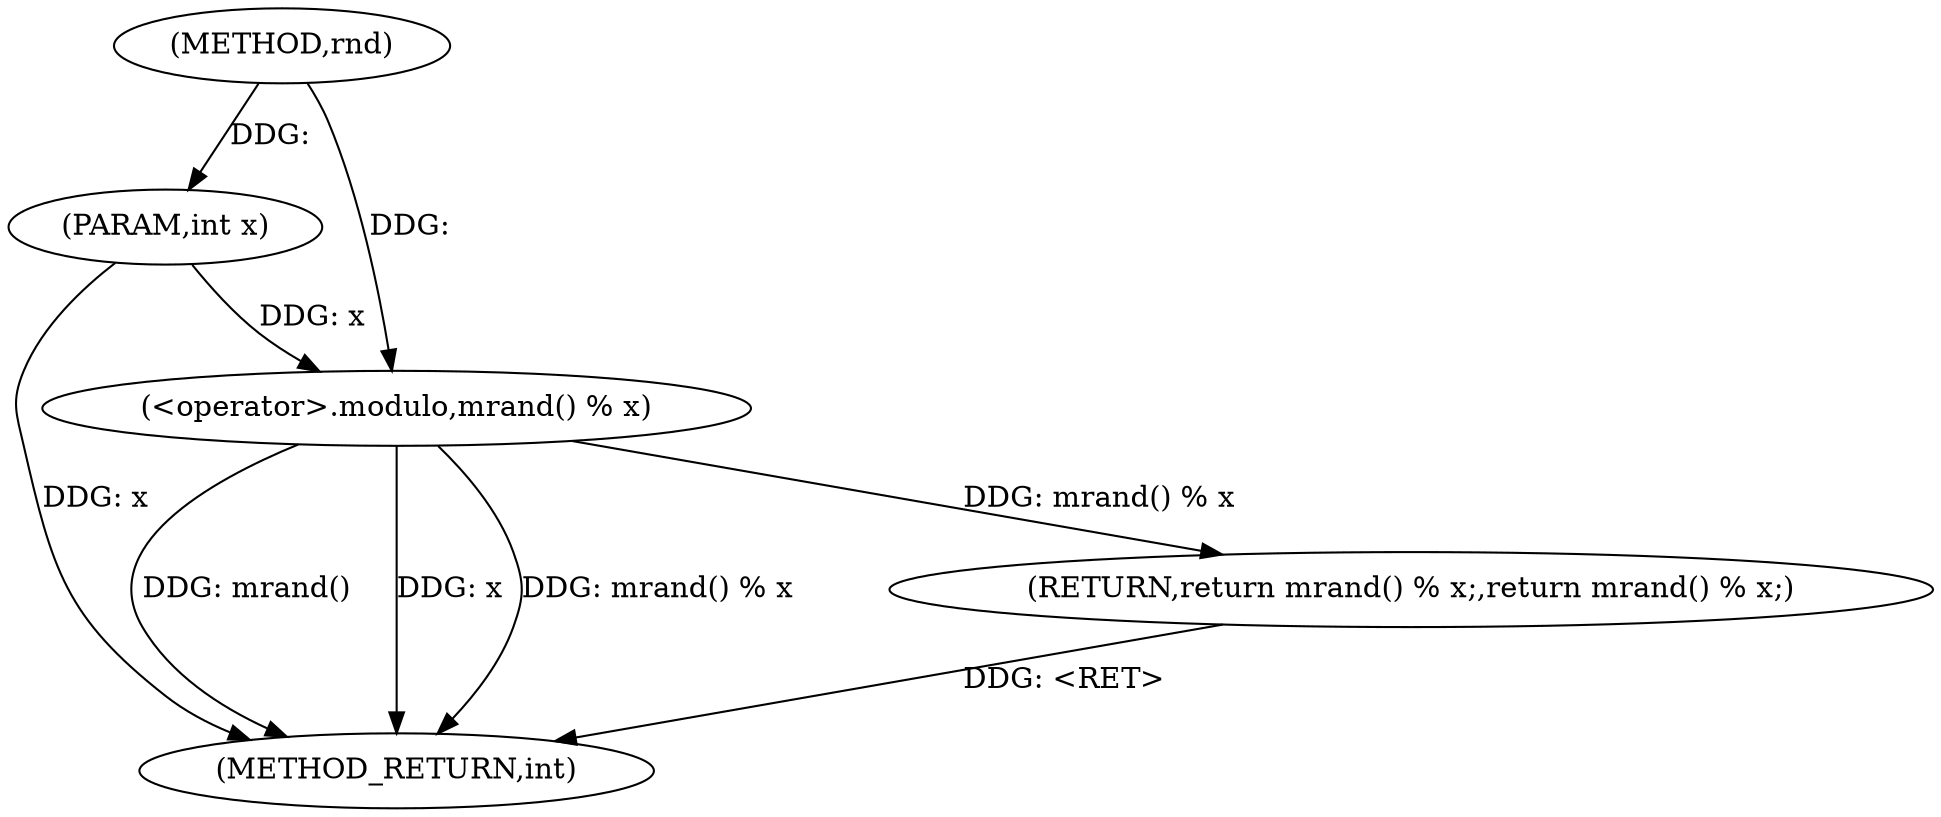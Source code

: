 digraph "rnd" {  
"1000106" [label = "(METHOD,rnd)" ]
"1000113" [label = "(METHOD_RETURN,int)" ]
"1000107" [label = "(PARAM,int x)" ]
"1000109" [label = "(RETURN,return mrand() % x;,return mrand() % x;)" ]
"1000110" [label = "(<operator>.modulo,mrand() % x)" ]
  "1000109" -> "1000113"  [ label = "DDG: <RET>"] 
  "1000107" -> "1000113"  [ label = "DDG: x"] 
  "1000110" -> "1000113"  [ label = "DDG: mrand()"] 
  "1000110" -> "1000113"  [ label = "DDG: x"] 
  "1000110" -> "1000113"  [ label = "DDG: mrand() % x"] 
  "1000106" -> "1000107"  [ label = "DDG: "] 
  "1000110" -> "1000109"  [ label = "DDG: mrand() % x"] 
  "1000106" -> "1000110"  [ label = "DDG: "] 
  "1000107" -> "1000110"  [ label = "DDG: x"] 
}
